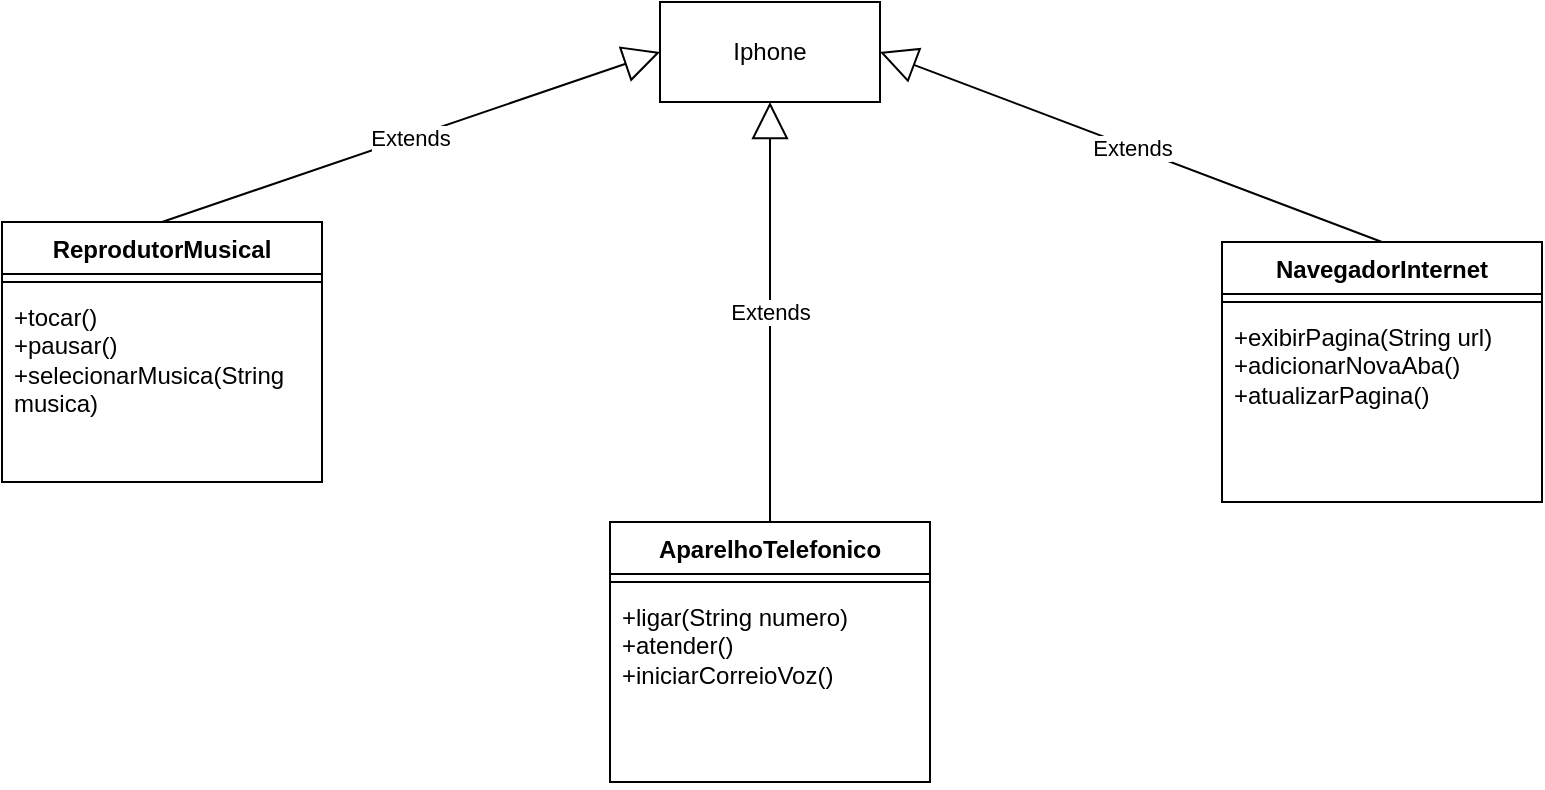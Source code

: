 <mxfile version="24.4.13" type="device">
  <diagram id="C5RBs43oDa-KdzZeNtuy" name="Page-1">
    <mxGraphModel dx="2074" dy="772" grid="1" gridSize="10" guides="1" tooltips="1" connect="1" arrows="1" fold="1" page="1" pageScale="1" pageWidth="827" pageHeight="1169" math="0" shadow="0">
      <root>
        <mxCell id="WIyWlLk6GJQsqaUBKTNV-0" />
        <mxCell id="WIyWlLk6GJQsqaUBKTNV-1" parent="WIyWlLk6GJQsqaUBKTNV-0" />
        <mxCell id="NuWlh8ryPTslMMZqAfR--7" value="ReprodutorMusical" style="swimlane;fontStyle=1;align=center;verticalAlign=top;childLayout=stackLayout;horizontal=1;startSize=26;horizontalStack=0;resizeParent=1;resizeParentMax=0;resizeLast=0;collapsible=1;marginBottom=0;whiteSpace=wrap;html=1;" vertex="1" parent="WIyWlLk6GJQsqaUBKTNV-1">
          <mxGeometry x="30" y="170" width="160" height="130" as="geometry" />
        </mxCell>
        <mxCell id="NuWlh8ryPTslMMZqAfR--9" value="" style="line;strokeWidth=1;fillColor=none;align=left;verticalAlign=middle;spacingTop=-1;spacingLeft=3;spacingRight=3;rotatable=0;labelPosition=right;points=[];portConstraint=eastwest;strokeColor=inherit;" vertex="1" parent="NuWlh8ryPTslMMZqAfR--7">
          <mxGeometry y="26" width="160" height="8" as="geometry" />
        </mxCell>
        <mxCell id="NuWlh8ryPTslMMZqAfR--10" value="+tocar()&lt;div&gt;+pausar()&lt;/div&gt;&lt;div&gt;+selecionarMusica(String musica)&lt;/div&gt;" style="text;strokeColor=none;fillColor=none;align=left;verticalAlign=top;spacingLeft=4;spacingRight=4;overflow=hidden;rotatable=0;points=[[0,0.5],[1,0.5]];portConstraint=eastwest;whiteSpace=wrap;html=1;" vertex="1" parent="NuWlh8ryPTslMMZqAfR--7">
          <mxGeometry y="34" width="160" height="96" as="geometry" />
        </mxCell>
        <mxCell id="NuWlh8ryPTslMMZqAfR--11" value="AparelhoTelefonico" style="swimlane;fontStyle=1;align=center;verticalAlign=top;childLayout=stackLayout;horizontal=1;startSize=26;horizontalStack=0;resizeParent=1;resizeParentMax=0;resizeLast=0;collapsible=1;marginBottom=0;whiteSpace=wrap;html=1;" vertex="1" parent="WIyWlLk6GJQsqaUBKTNV-1">
          <mxGeometry x="334" y="320" width="160" height="130" as="geometry" />
        </mxCell>
        <mxCell id="NuWlh8ryPTslMMZqAfR--12" value="" style="line;strokeWidth=1;fillColor=none;align=left;verticalAlign=middle;spacingTop=-1;spacingLeft=3;spacingRight=3;rotatable=0;labelPosition=right;points=[];portConstraint=eastwest;strokeColor=inherit;" vertex="1" parent="NuWlh8ryPTslMMZqAfR--11">
          <mxGeometry y="26" width="160" height="8" as="geometry" />
        </mxCell>
        <mxCell id="NuWlh8ryPTslMMZqAfR--13" value="+ligar(String numero)&lt;div&gt;+atender()&lt;/div&gt;&lt;div&gt;+iniciarCorreioVoz()&lt;/div&gt;" style="text;strokeColor=none;fillColor=none;align=left;verticalAlign=top;spacingLeft=4;spacingRight=4;overflow=hidden;rotatable=0;points=[[0,0.5],[1,0.5]];portConstraint=eastwest;whiteSpace=wrap;html=1;" vertex="1" parent="NuWlh8ryPTslMMZqAfR--11">
          <mxGeometry y="34" width="160" height="96" as="geometry" />
        </mxCell>
        <mxCell id="NuWlh8ryPTslMMZqAfR--20" value="NavegadorInternet" style="swimlane;fontStyle=1;align=center;verticalAlign=top;childLayout=stackLayout;horizontal=1;startSize=26;horizontalStack=0;resizeParent=1;resizeParentMax=0;resizeLast=0;collapsible=1;marginBottom=0;whiteSpace=wrap;html=1;" vertex="1" parent="WIyWlLk6GJQsqaUBKTNV-1">
          <mxGeometry x="640" y="180" width="160" height="130" as="geometry" />
        </mxCell>
        <mxCell id="NuWlh8ryPTslMMZqAfR--21" value="" style="line;strokeWidth=1;fillColor=none;align=left;verticalAlign=middle;spacingTop=-1;spacingLeft=3;spacingRight=3;rotatable=0;labelPosition=right;points=[];portConstraint=eastwest;strokeColor=inherit;" vertex="1" parent="NuWlh8ryPTslMMZqAfR--20">
          <mxGeometry y="26" width="160" height="8" as="geometry" />
        </mxCell>
        <mxCell id="NuWlh8ryPTslMMZqAfR--22" value="+exibirPagina(String url)&lt;div&gt;+adicionarNovaAba()&lt;/div&gt;&lt;div&gt;+atualizarPagina()&lt;/div&gt;" style="text;strokeColor=none;fillColor=none;align=left;verticalAlign=top;spacingLeft=4;spacingRight=4;overflow=hidden;rotatable=0;points=[[0,0.5],[1,0.5]];portConstraint=eastwest;whiteSpace=wrap;html=1;" vertex="1" parent="NuWlh8ryPTslMMZqAfR--20">
          <mxGeometry y="34" width="160" height="96" as="geometry" />
        </mxCell>
        <mxCell id="NuWlh8ryPTslMMZqAfR--29" value="Iphone" style="html=1;whiteSpace=wrap;" vertex="1" parent="WIyWlLk6GJQsqaUBKTNV-1">
          <mxGeometry x="359" y="60" width="110" height="50" as="geometry" />
        </mxCell>
        <mxCell id="NuWlh8ryPTslMMZqAfR--36" value="Extends" style="endArrow=block;endSize=16;endFill=0;html=1;rounded=0;exitX=0.5;exitY=0;exitDx=0;exitDy=0;entryX=0;entryY=0.5;entryDx=0;entryDy=0;" edge="1" parent="WIyWlLk6GJQsqaUBKTNV-1" source="NuWlh8ryPTslMMZqAfR--7" target="NuWlh8ryPTslMMZqAfR--29">
          <mxGeometry width="160" relative="1" as="geometry">
            <mxPoint x="500" y="380" as="sourcePoint" />
            <mxPoint x="660" y="380" as="targetPoint" />
          </mxGeometry>
        </mxCell>
        <mxCell id="NuWlh8ryPTslMMZqAfR--37" value="Extends" style="endArrow=block;endSize=16;endFill=0;html=1;rounded=0;exitX=0.5;exitY=0;exitDx=0;exitDy=0;entryX=0.5;entryY=1;entryDx=0;entryDy=0;" edge="1" parent="WIyWlLk6GJQsqaUBKTNV-1" source="NuWlh8ryPTslMMZqAfR--11" target="NuWlh8ryPTslMMZqAfR--29">
          <mxGeometry width="160" relative="1" as="geometry">
            <mxPoint x="500" y="380" as="sourcePoint" />
            <mxPoint x="660" y="380" as="targetPoint" />
          </mxGeometry>
        </mxCell>
        <mxCell id="NuWlh8ryPTslMMZqAfR--41" value="Extends" style="endArrow=block;endSize=16;endFill=0;html=1;rounded=0;exitX=0.5;exitY=0;exitDx=0;exitDy=0;entryX=1;entryY=0.5;entryDx=0;entryDy=0;" edge="1" parent="WIyWlLk6GJQsqaUBKTNV-1" source="NuWlh8ryPTslMMZqAfR--20" target="NuWlh8ryPTslMMZqAfR--29">
          <mxGeometry width="160" relative="1" as="geometry">
            <mxPoint x="500" y="380" as="sourcePoint" />
            <mxPoint x="660" y="380" as="targetPoint" />
          </mxGeometry>
        </mxCell>
      </root>
    </mxGraphModel>
  </diagram>
</mxfile>
